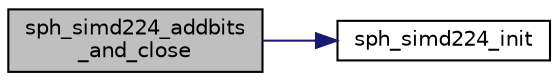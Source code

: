 digraph "sph_simd224_addbits_and_close"
{
 // LATEX_PDF_SIZE
  edge [fontname="Helvetica",fontsize="10",labelfontname="Helvetica",labelfontsize="10"];
  node [fontname="Helvetica",fontsize="10",shape=record];
  rankdir="LR";
  Node1 [label="sph_simd224_addbits\l_and_close",height=0.2,width=0.4,color="black", fillcolor="grey75", style="filled", fontcolor="black",tooltip=" "];
  Node1 -> Node2 [color="midnightblue",fontsize="10",style="solid",fontname="Helvetica"];
  Node2 [label="sph_simd224_init",height=0.2,width=0.4,color="black", fillcolor="white", style="filled",URL="$sph__simd_8h.html#a3f3c7fd00690d0b7f54ce677f28779a8",tooltip=" "];
}

